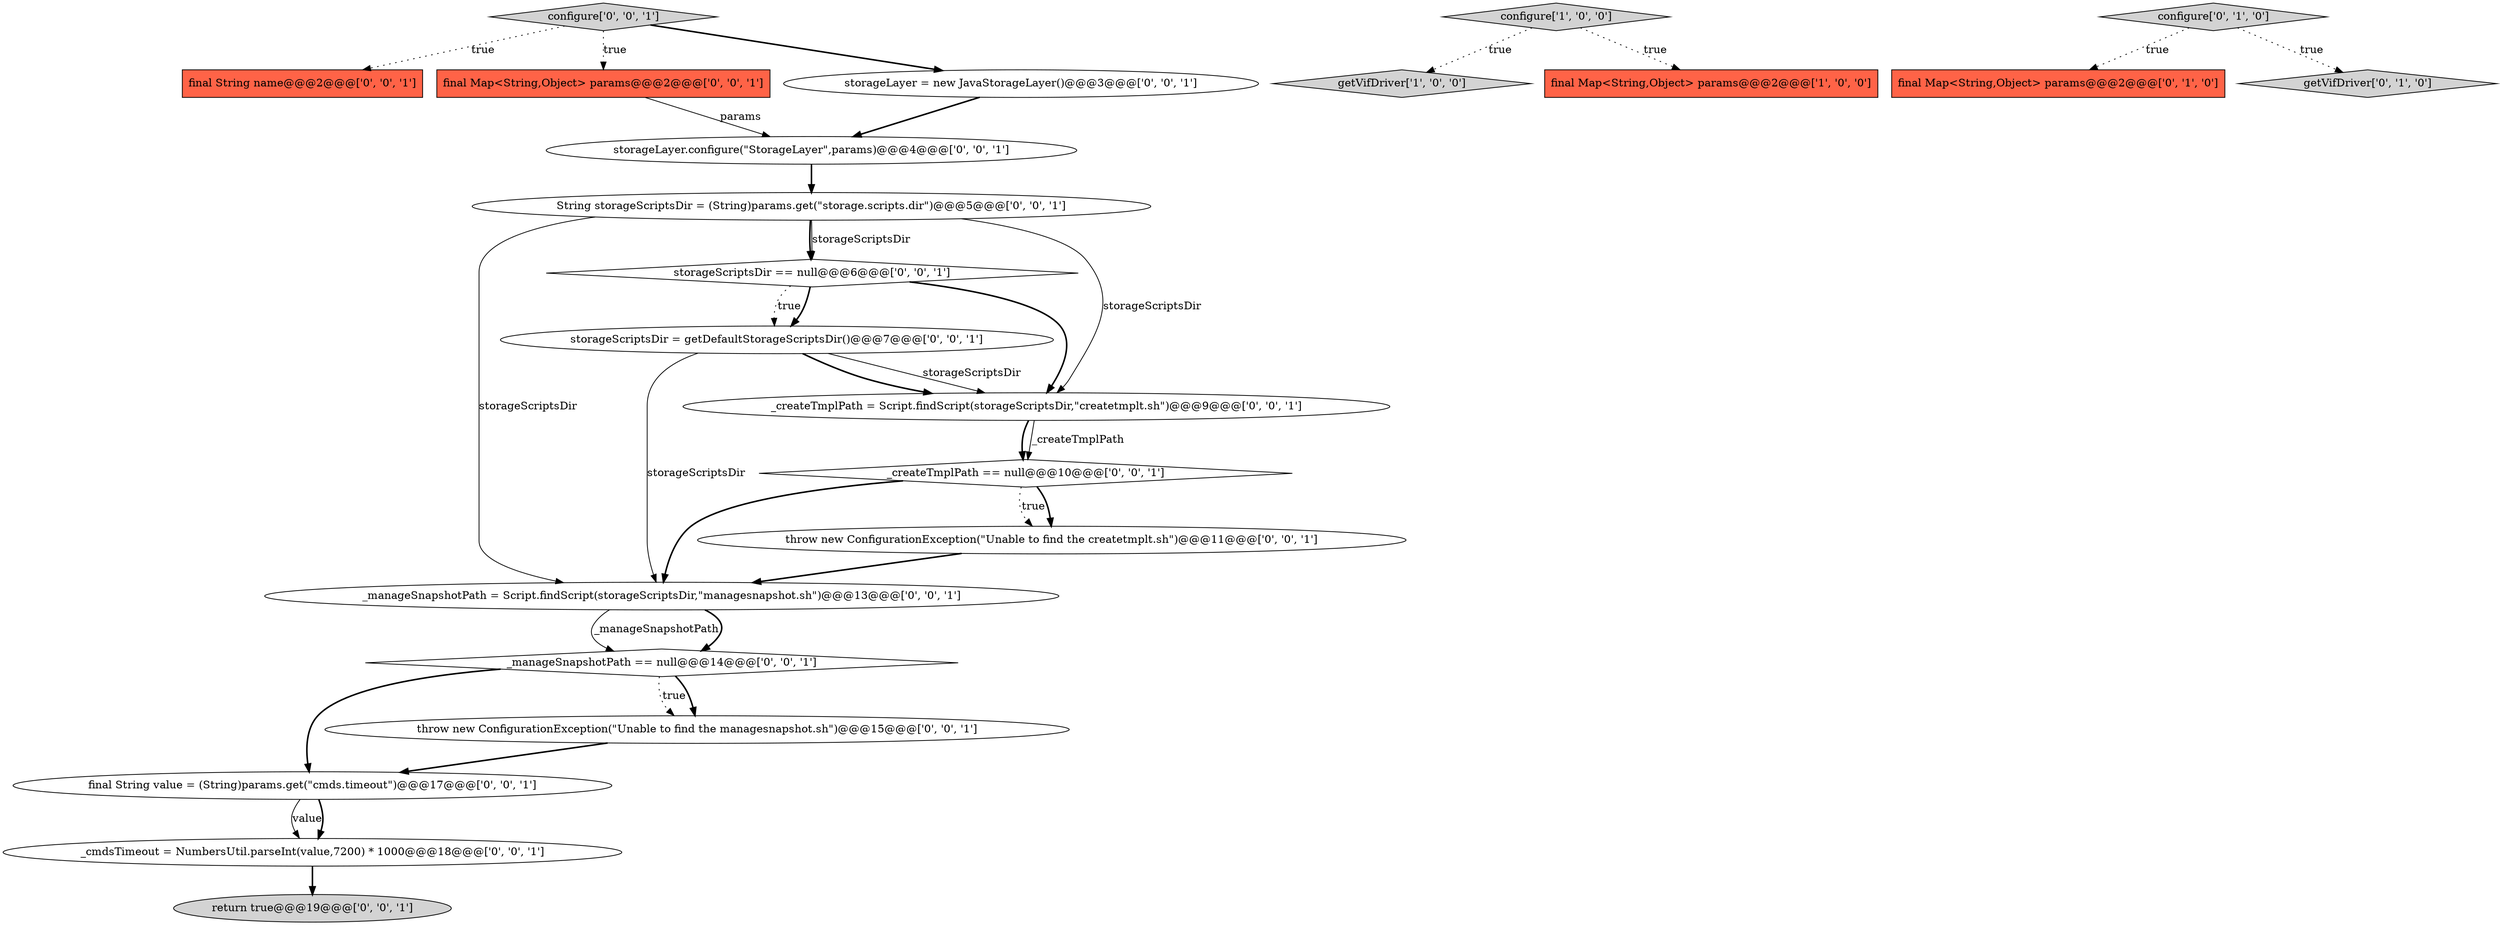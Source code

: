 digraph {
12 [style = filled, label = "_cmdsTimeout = NumbersUtil.parseInt(value,7200) * 1000@@@18@@@['0', '0', '1']", fillcolor = white, shape = ellipse image = "AAA0AAABBB3BBB"];
2 [style = filled, label = "getVifDriver['1', '0', '0']", fillcolor = lightgray, shape = diamond image = "AAA0AAABBB1BBB"];
5 [style = filled, label = "final Map<String,Object> params@@@2@@@['0', '1', '0']", fillcolor = tomato, shape = box image = "AAA0AAABBB2BBB"];
19 [style = filled, label = "final String value = (String)params.get(\"cmds.timeout\")@@@17@@@['0', '0', '1']", fillcolor = white, shape = ellipse image = "AAA0AAABBB3BBB"];
15 [style = filled, label = "storageScriptsDir = getDefaultStorageScriptsDir()@@@7@@@['0', '0', '1']", fillcolor = white, shape = ellipse image = "AAA0AAABBB3BBB"];
4 [style = filled, label = "configure['0', '1', '0']", fillcolor = lightgray, shape = diamond image = "AAA0AAABBB2BBB"];
13 [style = filled, label = "_manageSnapshotPath = Script.findScript(storageScriptsDir,\"managesnapshot.sh\")@@@13@@@['0', '0', '1']", fillcolor = white, shape = ellipse image = "AAA0AAABBB3BBB"];
1 [style = filled, label = "configure['1', '0', '0']", fillcolor = lightgray, shape = diamond image = "AAA0AAABBB1BBB"];
17 [style = filled, label = "final String name@@@2@@@['0', '0', '1']", fillcolor = tomato, shape = box image = "AAA0AAABBB3BBB"];
18 [style = filled, label = "storageScriptsDir == null@@@6@@@['0', '0', '1']", fillcolor = white, shape = diamond image = "AAA0AAABBB3BBB"];
7 [style = filled, label = "final Map<String,Object> params@@@2@@@['0', '0', '1']", fillcolor = tomato, shape = box image = "AAA0AAABBB3BBB"];
6 [style = filled, label = "_createTmplPath == null@@@10@@@['0', '0', '1']", fillcolor = white, shape = diamond image = "AAA0AAABBB3BBB"];
22 [style = filled, label = "_manageSnapshotPath == null@@@14@@@['0', '0', '1']", fillcolor = white, shape = diamond image = "AAA0AAABBB3BBB"];
21 [style = filled, label = "_createTmplPath = Script.findScript(storageScriptsDir,\"createtmplt.sh\")@@@9@@@['0', '0', '1']", fillcolor = white, shape = ellipse image = "AAA0AAABBB3BBB"];
20 [style = filled, label = "storageLayer.configure(\"StorageLayer\",params)@@@4@@@['0', '0', '1']", fillcolor = white, shape = ellipse image = "AAA0AAABBB3BBB"];
11 [style = filled, label = "storageLayer = new JavaStorageLayer()@@@3@@@['0', '0', '1']", fillcolor = white, shape = ellipse image = "AAA0AAABBB3BBB"];
9 [style = filled, label = "throw new ConfigurationException(\"Unable to find the managesnapshot.sh\")@@@15@@@['0', '0', '1']", fillcolor = white, shape = ellipse image = "AAA0AAABBB3BBB"];
14 [style = filled, label = "throw new ConfigurationException(\"Unable to find the createtmplt.sh\")@@@11@@@['0', '0', '1']", fillcolor = white, shape = ellipse image = "AAA0AAABBB3BBB"];
16 [style = filled, label = "return true@@@19@@@['0', '0', '1']", fillcolor = lightgray, shape = ellipse image = "AAA0AAABBB3BBB"];
8 [style = filled, label = "configure['0', '0', '1']", fillcolor = lightgray, shape = diamond image = "AAA0AAABBB3BBB"];
10 [style = filled, label = "String storageScriptsDir = (String)params.get(\"storage.scripts.dir\")@@@5@@@['0', '0', '1']", fillcolor = white, shape = ellipse image = "AAA0AAABBB3BBB"];
0 [style = filled, label = "final Map<String,Object> params@@@2@@@['1', '0', '0']", fillcolor = tomato, shape = box image = "AAA0AAABBB1BBB"];
3 [style = filled, label = "getVifDriver['0', '1', '0']", fillcolor = lightgray, shape = diamond image = "AAA0AAABBB2BBB"];
9->19 [style = bold, label=""];
22->19 [style = bold, label=""];
18->15 [style = dotted, label="true"];
11->20 [style = bold, label=""];
4->3 [style = dotted, label="true"];
20->10 [style = bold, label=""];
13->22 [style = solid, label="_manageSnapshotPath"];
1->0 [style = dotted, label="true"];
15->13 [style = solid, label="storageScriptsDir"];
13->22 [style = bold, label=""];
22->9 [style = dotted, label="true"];
14->13 [style = bold, label=""];
7->20 [style = solid, label="params"];
6->14 [style = dotted, label="true"];
15->21 [style = bold, label=""];
6->13 [style = bold, label=""];
10->13 [style = solid, label="storageScriptsDir"];
8->7 [style = dotted, label="true"];
22->9 [style = bold, label=""];
10->18 [style = bold, label=""];
12->16 [style = bold, label=""];
8->11 [style = bold, label=""];
15->21 [style = solid, label="storageScriptsDir"];
6->14 [style = bold, label=""];
19->12 [style = solid, label="value"];
10->18 [style = solid, label="storageScriptsDir"];
10->21 [style = solid, label="storageScriptsDir"];
18->21 [style = bold, label=""];
4->5 [style = dotted, label="true"];
1->2 [style = dotted, label="true"];
21->6 [style = bold, label=""];
19->12 [style = bold, label=""];
8->17 [style = dotted, label="true"];
21->6 [style = solid, label="_createTmplPath"];
18->15 [style = bold, label=""];
}
